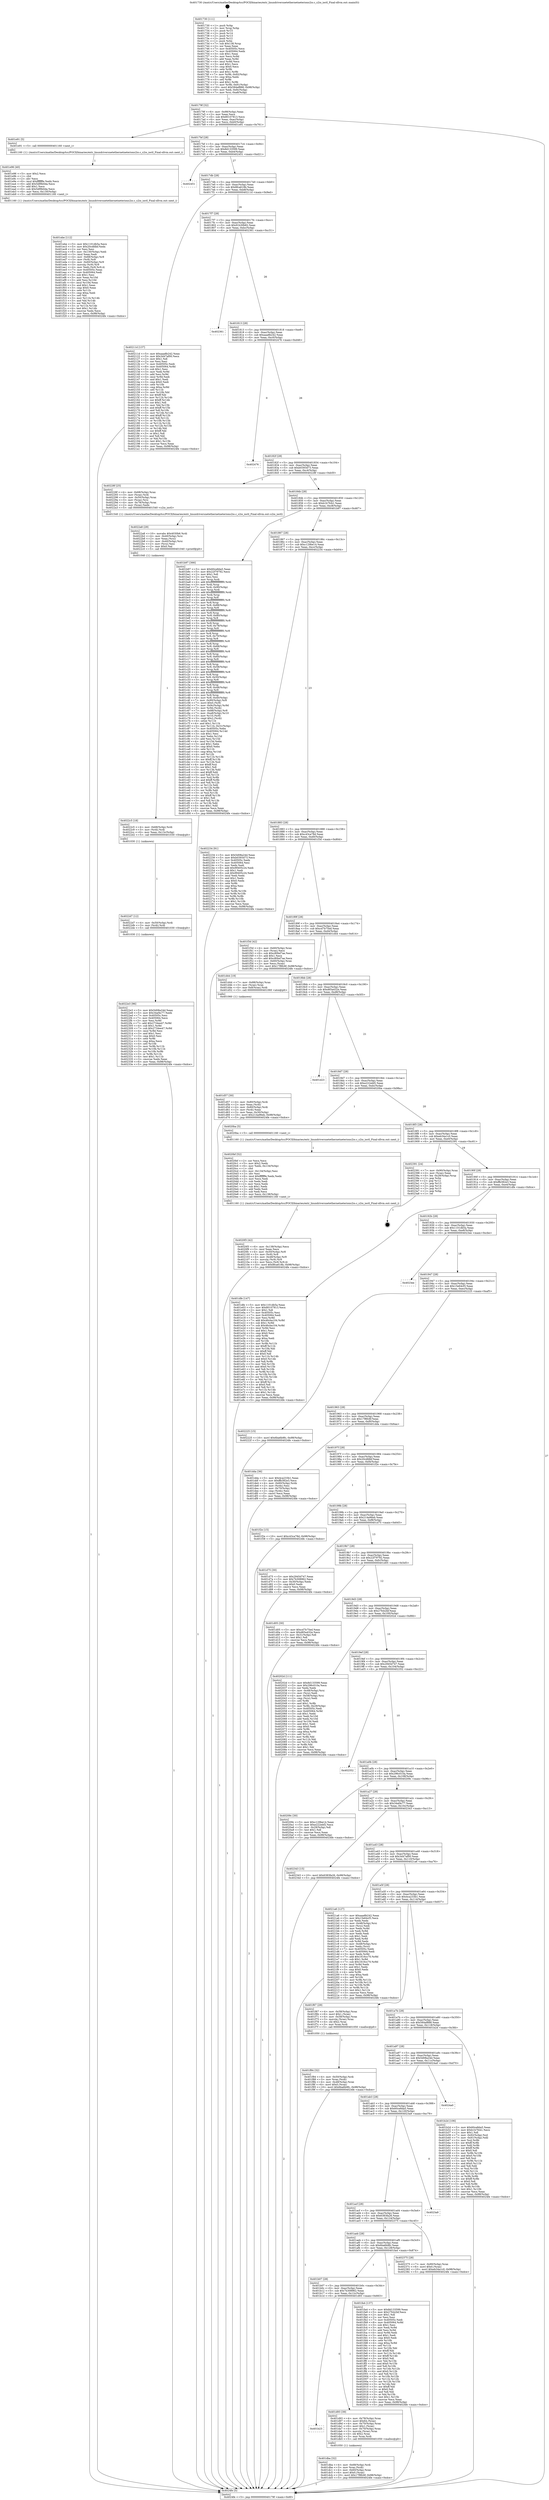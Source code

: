 digraph "0x401730" {
  label = "0x401730 (/mnt/c/Users/mathe/Desktop/tcc/POCII/binaries/extr_linuxdriversnetethernetneterions2io.c_s2io_ioctl_Final-ollvm.out::main(0))"
  labelloc = "t"
  node[shape=record]

  Entry [label="",width=0.3,height=0.3,shape=circle,fillcolor=black,style=filled]
  "0x40179f" [label="{
     0x40179f [32]\l
     | [instrs]\l
     &nbsp;&nbsp;0x40179f \<+6\>: mov -0x98(%rbp),%eax\l
     &nbsp;&nbsp;0x4017a5 \<+2\>: mov %eax,%ecx\l
     &nbsp;&nbsp;0x4017a7 \<+6\>: sub $0x80107813,%ecx\l
     &nbsp;&nbsp;0x4017ad \<+6\>: mov %eax,-0xac(%rbp)\l
     &nbsp;&nbsp;0x4017b3 \<+6\>: mov %ecx,-0xb0(%rbp)\l
     &nbsp;&nbsp;0x4017b9 \<+6\>: je 0000000000401e91 \<main+0x761\>\l
  }"]
  "0x401e91" [label="{
     0x401e91 [5]\l
     | [instrs]\l
     &nbsp;&nbsp;0x401e91 \<+5\>: call 0000000000401160 \<next_i\>\l
     | [calls]\l
     &nbsp;&nbsp;0x401160 \{1\} (/mnt/c/Users/mathe/Desktop/tcc/POCII/binaries/extr_linuxdriversnetethernetneterions2io.c_s2io_ioctl_Final-ollvm.out::next_i)\l
  }"]
  "0x4017bf" [label="{
     0x4017bf [28]\l
     | [instrs]\l
     &nbsp;&nbsp;0x4017bf \<+5\>: jmp 00000000004017c4 \<main+0x94\>\l
     &nbsp;&nbsp;0x4017c4 \<+6\>: mov -0xac(%rbp),%eax\l
     &nbsp;&nbsp;0x4017ca \<+5\>: sub $0x8d133599,%eax\l
     &nbsp;&nbsp;0x4017cf \<+6\>: mov %eax,-0xb4(%rbp)\l
     &nbsp;&nbsp;0x4017d5 \<+6\>: je 0000000000402451 \<main+0xd21\>\l
  }"]
  Exit [label="",width=0.3,height=0.3,shape=circle,fillcolor=black,style=filled,peripheries=2]
  "0x402451" [label="{
     0x402451\l
  }", style=dashed]
  "0x4017db" [label="{
     0x4017db [28]\l
     | [instrs]\l
     &nbsp;&nbsp;0x4017db \<+5\>: jmp 00000000004017e0 \<main+0xb0\>\l
     &nbsp;&nbsp;0x4017e0 \<+6\>: mov -0xac(%rbp),%eax\l
     &nbsp;&nbsp;0x4017e6 \<+5\>: sub $0x8fca618b,%eax\l
     &nbsp;&nbsp;0x4017eb \<+6\>: mov %eax,-0xb8(%rbp)\l
     &nbsp;&nbsp;0x4017f1 \<+6\>: je 000000000040211d \<main+0x9ed\>\l
  }"]
  "0x4022e3" [label="{
     0x4022e3 [96]\l
     | [instrs]\l
     &nbsp;&nbsp;0x4022e3 \<+5\>: mov $0x5d08a24d,%eax\l
     &nbsp;&nbsp;0x4022e8 \<+5\>: mov $0x34af4c77,%edx\l
     &nbsp;&nbsp;0x4022ed \<+7\>: mov 0x40505c,%esi\l
     &nbsp;&nbsp;0x4022f4 \<+7\>: mov 0x405064,%ecx\l
     &nbsp;&nbsp;0x4022fb \<+3\>: mov %esi,%r8d\l
     &nbsp;&nbsp;0x4022fe \<+7\>: add $0x2734ee47,%r8d\l
     &nbsp;&nbsp;0x402305 \<+4\>: sub $0x1,%r8d\l
     &nbsp;&nbsp;0x402309 \<+7\>: sub $0x2734ee47,%r8d\l
     &nbsp;&nbsp;0x402310 \<+4\>: imul %r8d,%esi\l
     &nbsp;&nbsp;0x402314 \<+3\>: and $0x1,%esi\l
     &nbsp;&nbsp;0x402317 \<+3\>: cmp $0x0,%esi\l
     &nbsp;&nbsp;0x40231a \<+4\>: sete %r9b\l
     &nbsp;&nbsp;0x40231e \<+3\>: cmp $0xa,%ecx\l
     &nbsp;&nbsp;0x402321 \<+4\>: setl %r10b\l
     &nbsp;&nbsp;0x402325 \<+3\>: mov %r9b,%r11b\l
     &nbsp;&nbsp;0x402328 \<+3\>: and %r10b,%r11b\l
     &nbsp;&nbsp;0x40232b \<+3\>: xor %r10b,%r9b\l
     &nbsp;&nbsp;0x40232e \<+3\>: or %r9b,%r11b\l
     &nbsp;&nbsp;0x402331 \<+4\>: test $0x1,%r11b\l
     &nbsp;&nbsp;0x402335 \<+3\>: cmovne %edx,%eax\l
     &nbsp;&nbsp;0x402338 \<+6\>: mov %eax,-0x98(%rbp)\l
     &nbsp;&nbsp;0x40233e \<+5\>: jmp 00000000004024fe \<main+0xdce\>\l
  }"]
  "0x40211d" [label="{
     0x40211d [137]\l
     | [instrs]\l
     &nbsp;&nbsp;0x40211d \<+5\>: mov $0xaaa8b242,%eax\l
     &nbsp;&nbsp;0x402122 \<+5\>: mov $0x3d47af00,%ecx\l
     &nbsp;&nbsp;0x402127 \<+2\>: mov $0x1,%dl\l
     &nbsp;&nbsp;0x402129 \<+2\>: xor %esi,%esi\l
     &nbsp;&nbsp;0x40212b \<+7\>: mov 0x40505c,%edi\l
     &nbsp;&nbsp;0x402132 \<+8\>: mov 0x405064,%r8d\l
     &nbsp;&nbsp;0x40213a \<+3\>: sub $0x1,%esi\l
     &nbsp;&nbsp;0x40213d \<+3\>: mov %edi,%r9d\l
     &nbsp;&nbsp;0x402140 \<+3\>: add %esi,%r9d\l
     &nbsp;&nbsp;0x402143 \<+4\>: imul %r9d,%edi\l
     &nbsp;&nbsp;0x402147 \<+3\>: and $0x1,%edi\l
     &nbsp;&nbsp;0x40214a \<+3\>: cmp $0x0,%edi\l
     &nbsp;&nbsp;0x40214d \<+4\>: sete %r10b\l
     &nbsp;&nbsp;0x402151 \<+4\>: cmp $0xa,%r8d\l
     &nbsp;&nbsp;0x402155 \<+4\>: setl %r11b\l
     &nbsp;&nbsp;0x402159 \<+3\>: mov %r10b,%bl\l
     &nbsp;&nbsp;0x40215c \<+3\>: xor $0xff,%bl\l
     &nbsp;&nbsp;0x40215f \<+3\>: mov %r11b,%r14b\l
     &nbsp;&nbsp;0x402162 \<+4\>: xor $0xff,%r14b\l
     &nbsp;&nbsp;0x402166 \<+3\>: xor $0x1,%dl\l
     &nbsp;&nbsp;0x402169 \<+3\>: mov %bl,%r15b\l
     &nbsp;&nbsp;0x40216c \<+4\>: and $0xff,%r15b\l
     &nbsp;&nbsp;0x402170 \<+3\>: and %dl,%r10b\l
     &nbsp;&nbsp;0x402173 \<+3\>: mov %r14b,%r12b\l
     &nbsp;&nbsp;0x402176 \<+4\>: and $0xff,%r12b\l
     &nbsp;&nbsp;0x40217a \<+3\>: and %dl,%r11b\l
     &nbsp;&nbsp;0x40217d \<+3\>: or %r10b,%r15b\l
     &nbsp;&nbsp;0x402180 \<+3\>: or %r11b,%r12b\l
     &nbsp;&nbsp;0x402183 \<+3\>: xor %r12b,%r15b\l
     &nbsp;&nbsp;0x402186 \<+3\>: or %r14b,%bl\l
     &nbsp;&nbsp;0x402189 \<+3\>: xor $0xff,%bl\l
     &nbsp;&nbsp;0x40218c \<+3\>: or $0x1,%dl\l
     &nbsp;&nbsp;0x40218f \<+2\>: and %dl,%bl\l
     &nbsp;&nbsp;0x402191 \<+3\>: or %bl,%r15b\l
     &nbsp;&nbsp;0x402194 \<+4\>: test $0x1,%r15b\l
     &nbsp;&nbsp;0x402198 \<+3\>: cmovne %ecx,%eax\l
     &nbsp;&nbsp;0x40219b \<+6\>: mov %eax,-0x98(%rbp)\l
     &nbsp;&nbsp;0x4021a1 \<+5\>: jmp 00000000004024fe \<main+0xdce\>\l
  }"]
  "0x4017f7" [label="{
     0x4017f7 [28]\l
     | [instrs]\l
     &nbsp;&nbsp;0x4017f7 \<+5\>: jmp 00000000004017fc \<main+0xcc\>\l
     &nbsp;&nbsp;0x4017fc \<+6\>: mov -0xac(%rbp),%eax\l
     &nbsp;&nbsp;0x401802 \<+5\>: sub $0x91b30b82,%eax\l
     &nbsp;&nbsp;0x401807 \<+6\>: mov %eax,-0xbc(%rbp)\l
     &nbsp;&nbsp;0x40180d \<+6\>: je 0000000000402361 \<main+0xc31\>\l
  }"]
  "0x4022d7" [label="{
     0x4022d7 [12]\l
     | [instrs]\l
     &nbsp;&nbsp;0x4022d7 \<+4\>: mov -0x50(%rbp),%rdi\l
     &nbsp;&nbsp;0x4022db \<+3\>: mov (%rdi),%rdi\l
     &nbsp;&nbsp;0x4022de \<+5\>: call 0000000000401030 \<free@plt\>\l
     | [calls]\l
     &nbsp;&nbsp;0x401030 \{1\} (unknown)\l
  }"]
  "0x402361" [label="{
     0x402361\l
  }", style=dashed]
  "0x401813" [label="{
     0x401813 [28]\l
     | [instrs]\l
     &nbsp;&nbsp;0x401813 \<+5\>: jmp 0000000000401818 \<main+0xe8\>\l
     &nbsp;&nbsp;0x401818 \<+6\>: mov -0xac(%rbp),%eax\l
     &nbsp;&nbsp;0x40181e \<+5\>: sub $0xaaa8b242,%eax\l
     &nbsp;&nbsp;0x401823 \<+6\>: mov %eax,-0xc0(%rbp)\l
     &nbsp;&nbsp;0x401829 \<+6\>: je 0000000000402476 \<main+0xd46\>\l
  }"]
  "0x4022c5" [label="{
     0x4022c5 [18]\l
     | [instrs]\l
     &nbsp;&nbsp;0x4022c5 \<+4\>: mov -0x68(%rbp),%rdi\l
     &nbsp;&nbsp;0x4022c9 \<+3\>: mov (%rdi),%rdi\l
     &nbsp;&nbsp;0x4022cc \<+6\>: mov %eax,-0x13c(%rbp)\l
     &nbsp;&nbsp;0x4022d2 \<+5\>: call 0000000000401030 \<free@plt\>\l
     | [calls]\l
     &nbsp;&nbsp;0x401030 \{1\} (unknown)\l
  }"]
  "0x402476" [label="{
     0x402476\l
  }", style=dashed]
  "0x40182f" [label="{
     0x40182f [28]\l
     | [instrs]\l
     &nbsp;&nbsp;0x40182f \<+5\>: jmp 0000000000401834 \<main+0x104\>\l
     &nbsp;&nbsp;0x401834 \<+6\>: mov -0xac(%rbp),%eax\l
     &nbsp;&nbsp;0x40183a \<+5\>: sub $0xb0393d73,%eax\l
     &nbsp;&nbsp;0x40183f \<+6\>: mov %eax,-0xc4(%rbp)\l
     &nbsp;&nbsp;0x401845 \<+6\>: je 000000000040228f \<main+0xb5f\>\l
  }"]
  "0x4022a8" [label="{
     0x4022a8 [29]\l
     | [instrs]\l
     &nbsp;&nbsp;0x4022a8 \<+10\>: movabs $0x4030b6,%rdi\l
     &nbsp;&nbsp;0x4022b2 \<+4\>: mov -0x40(%rbp),%rsi\l
     &nbsp;&nbsp;0x4022b6 \<+2\>: mov %eax,(%rsi)\l
     &nbsp;&nbsp;0x4022b8 \<+4\>: mov -0x40(%rbp),%rsi\l
     &nbsp;&nbsp;0x4022bc \<+2\>: mov (%rsi),%esi\l
     &nbsp;&nbsp;0x4022be \<+2\>: mov $0x0,%al\l
     &nbsp;&nbsp;0x4022c0 \<+5\>: call 0000000000401040 \<printf@plt\>\l
     | [calls]\l
     &nbsp;&nbsp;0x401040 \{1\} (unknown)\l
  }"]
  "0x40228f" [label="{
     0x40228f [25]\l
     | [instrs]\l
     &nbsp;&nbsp;0x40228f \<+4\>: mov -0x68(%rbp),%rax\l
     &nbsp;&nbsp;0x402293 \<+3\>: mov (%rax),%rdi\l
     &nbsp;&nbsp;0x402296 \<+4\>: mov -0x50(%rbp),%rax\l
     &nbsp;&nbsp;0x40229a \<+3\>: mov (%rax),%rsi\l
     &nbsp;&nbsp;0x40229d \<+4\>: mov -0x78(%rbp),%rax\l
     &nbsp;&nbsp;0x4022a1 \<+2\>: mov (%rax),%edx\l
     &nbsp;&nbsp;0x4022a3 \<+5\>: call 0000000000401540 \<s2io_ioctl\>\l
     | [calls]\l
     &nbsp;&nbsp;0x401540 \{1\} (/mnt/c/Users/mathe/Desktop/tcc/POCII/binaries/extr_linuxdriversnetethernetneterions2io.c_s2io_ioctl_Final-ollvm.out::s2io_ioctl)\l
  }"]
  "0x40184b" [label="{
     0x40184b [28]\l
     | [instrs]\l
     &nbsp;&nbsp;0x40184b \<+5\>: jmp 0000000000401850 \<main+0x120\>\l
     &nbsp;&nbsp;0x401850 \<+6\>: mov -0xac(%rbp),%eax\l
     &nbsp;&nbsp;0x401856 \<+5\>: sub $0xb1b7fcb1,%eax\l
     &nbsp;&nbsp;0x40185b \<+6\>: mov %eax,-0xc8(%rbp)\l
     &nbsp;&nbsp;0x401861 \<+6\>: je 0000000000401b97 \<main+0x467\>\l
  }"]
  "0x4020f3" [label="{
     0x4020f3 [42]\l
     | [instrs]\l
     &nbsp;&nbsp;0x4020f3 \<+6\>: mov -0x138(%rbp),%ecx\l
     &nbsp;&nbsp;0x4020f9 \<+3\>: imul %eax,%ecx\l
     &nbsp;&nbsp;0x4020fc \<+4\>: mov -0x50(%rbp),%r8\l
     &nbsp;&nbsp;0x402100 \<+3\>: mov (%r8),%r8\l
     &nbsp;&nbsp;0x402103 \<+4\>: mov -0x48(%rbp),%r9\l
     &nbsp;&nbsp;0x402107 \<+3\>: movslq (%r9),%r9\l
     &nbsp;&nbsp;0x40210a \<+4\>: mov %ecx,(%r8,%r9,4)\l
     &nbsp;&nbsp;0x40210e \<+10\>: movl $0x8fca618b,-0x98(%rbp)\l
     &nbsp;&nbsp;0x402118 \<+5\>: jmp 00000000004024fe \<main+0xdce\>\l
  }"]
  "0x401b97" [label="{
     0x401b97 [366]\l
     | [instrs]\l
     &nbsp;&nbsp;0x401b97 \<+5\>: mov $0x60ce8da5,%eax\l
     &nbsp;&nbsp;0x401b9c \<+5\>: mov $0x22f79792,%ecx\l
     &nbsp;&nbsp;0x401ba1 \<+2\>: mov $0x1,%dl\l
     &nbsp;&nbsp;0x401ba3 \<+2\>: xor %esi,%esi\l
     &nbsp;&nbsp;0x401ba5 \<+3\>: mov %rsp,%rdi\l
     &nbsp;&nbsp;0x401ba8 \<+4\>: add $0xfffffffffffffff0,%rdi\l
     &nbsp;&nbsp;0x401bac \<+3\>: mov %rdi,%rsp\l
     &nbsp;&nbsp;0x401baf \<+7\>: mov %rdi,-0x90(%rbp)\l
     &nbsp;&nbsp;0x401bb6 \<+3\>: mov %rsp,%rdi\l
     &nbsp;&nbsp;0x401bb9 \<+4\>: add $0xfffffffffffffff0,%rdi\l
     &nbsp;&nbsp;0x401bbd \<+3\>: mov %rdi,%rsp\l
     &nbsp;&nbsp;0x401bc0 \<+3\>: mov %rsp,%r8\l
     &nbsp;&nbsp;0x401bc3 \<+4\>: add $0xfffffffffffffff0,%r8\l
     &nbsp;&nbsp;0x401bc7 \<+3\>: mov %r8,%rsp\l
     &nbsp;&nbsp;0x401bca \<+7\>: mov %r8,-0x88(%rbp)\l
     &nbsp;&nbsp;0x401bd1 \<+3\>: mov %rsp,%r8\l
     &nbsp;&nbsp;0x401bd4 \<+4\>: add $0xfffffffffffffff0,%r8\l
     &nbsp;&nbsp;0x401bd8 \<+3\>: mov %r8,%rsp\l
     &nbsp;&nbsp;0x401bdb \<+4\>: mov %r8,-0x80(%rbp)\l
     &nbsp;&nbsp;0x401bdf \<+3\>: mov %rsp,%r8\l
     &nbsp;&nbsp;0x401be2 \<+4\>: add $0xfffffffffffffff0,%r8\l
     &nbsp;&nbsp;0x401be6 \<+3\>: mov %r8,%rsp\l
     &nbsp;&nbsp;0x401be9 \<+4\>: mov %r8,-0x78(%rbp)\l
     &nbsp;&nbsp;0x401bed \<+3\>: mov %rsp,%r8\l
     &nbsp;&nbsp;0x401bf0 \<+4\>: add $0xfffffffffffffff0,%r8\l
     &nbsp;&nbsp;0x401bf4 \<+3\>: mov %r8,%rsp\l
     &nbsp;&nbsp;0x401bf7 \<+4\>: mov %r8,-0x70(%rbp)\l
     &nbsp;&nbsp;0x401bfb \<+3\>: mov %rsp,%r8\l
     &nbsp;&nbsp;0x401bfe \<+4\>: add $0xfffffffffffffff0,%r8\l
     &nbsp;&nbsp;0x401c02 \<+3\>: mov %r8,%rsp\l
     &nbsp;&nbsp;0x401c05 \<+4\>: mov %r8,-0x68(%rbp)\l
     &nbsp;&nbsp;0x401c09 \<+3\>: mov %rsp,%r8\l
     &nbsp;&nbsp;0x401c0c \<+4\>: add $0xfffffffffffffff0,%r8\l
     &nbsp;&nbsp;0x401c10 \<+3\>: mov %r8,%rsp\l
     &nbsp;&nbsp;0x401c13 \<+4\>: mov %r8,-0x60(%rbp)\l
     &nbsp;&nbsp;0x401c17 \<+3\>: mov %rsp,%r8\l
     &nbsp;&nbsp;0x401c1a \<+4\>: add $0xfffffffffffffff0,%r8\l
     &nbsp;&nbsp;0x401c1e \<+3\>: mov %r8,%rsp\l
     &nbsp;&nbsp;0x401c21 \<+4\>: mov %r8,-0x58(%rbp)\l
     &nbsp;&nbsp;0x401c25 \<+3\>: mov %rsp,%r8\l
     &nbsp;&nbsp;0x401c28 \<+4\>: add $0xfffffffffffffff0,%r8\l
     &nbsp;&nbsp;0x401c2c \<+3\>: mov %r8,%rsp\l
     &nbsp;&nbsp;0x401c2f \<+4\>: mov %r8,-0x50(%rbp)\l
     &nbsp;&nbsp;0x401c33 \<+3\>: mov %rsp,%r8\l
     &nbsp;&nbsp;0x401c36 \<+4\>: add $0xfffffffffffffff0,%r8\l
     &nbsp;&nbsp;0x401c3a \<+3\>: mov %r8,%rsp\l
     &nbsp;&nbsp;0x401c3d \<+4\>: mov %r8,-0x48(%rbp)\l
     &nbsp;&nbsp;0x401c41 \<+3\>: mov %rsp,%r8\l
     &nbsp;&nbsp;0x401c44 \<+4\>: add $0xfffffffffffffff0,%r8\l
     &nbsp;&nbsp;0x401c48 \<+3\>: mov %r8,%rsp\l
     &nbsp;&nbsp;0x401c4b \<+4\>: mov %r8,-0x40(%rbp)\l
     &nbsp;&nbsp;0x401c4f \<+7\>: mov -0x90(%rbp),%r8\l
     &nbsp;&nbsp;0x401c56 \<+7\>: movl $0x0,(%r8)\l
     &nbsp;&nbsp;0x401c5d \<+7\>: mov -0x9c(%rbp),%r9d\l
     &nbsp;&nbsp;0x401c64 \<+3\>: mov %r9d,(%rdi)\l
     &nbsp;&nbsp;0x401c67 \<+7\>: mov -0x88(%rbp),%r8\l
     &nbsp;&nbsp;0x401c6e \<+7\>: mov -0xa8(%rbp),%r10\l
     &nbsp;&nbsp;0x401c75 \<+3\>: mov %r10,(%r8)\l
     &nbsp;&nbsp;0x401c78 \<+3\>: cmpl $0x2,(%rdi)\l
     &nbsp;&nbsp;0x401c7b \<+4\>: setne %r11b\l
     &nbsp;&nbsp;0x401c7f \<+4\>: and $0x1,%r11b\l
     &nbsp;&nbsp;0x401c83 \<+4\>: mov %r11b,-0x31(%rbp)\l
     &nbsp;&nbsp;0x401c87 \<+7\>: mov 0x40505c,%ebx\l
     &nbsp;&nbsp;0x401c8e \<+8\>: mov 0x405064,%r14d\l
     &nbsp;&nbsp;0x401c96 \<+3\>: sub $0x1,%esi\l
     &nbsp;&nbsp;0x401c99 \<+3\>: mov %ebx,%r15d\l
     &nbsp;&nbsp;0x401c9c \<+3\>: add %esi,%r15d\l
     &nbsp;&nbsp;0x401c9f \<+4\>: imul %r15d,%ebx\l
     &nbsp;&nbsp;0x401ca3 \<+3\>: and $0x1,%ebx\l
     &nbsp;&nbsp;0x401ca6 \<+3\>: cmp $0x0,%ebx\l
     &nbsp;&nbsp;0x401ca9 \<+4\>: sete %r11b\l
     &nbsp;&nbsp;0x401cad \<+4\>: cmp $0xa,%r14d\l
     &nbsp;&nbsp;0x401cb1 \<+4\>: setl %r12b\l
     &nbsp;&nbsp;0x401cb5 \<+3\>: mov %r11b,%r13b\l
     &nbsp;&nbsp;0x401cb8 \<+4\>: xor $0xff,%r13b\l
     &nbsp;&nbsp;0x401cbc \<+3\>: mov %r12b,%sil\l
     &nbsp;&nbsp;0x401cbf \<+4\>: xor $0xff,%sil\l
     &nbsp;&nbsp;0x401cc3 \<+3\>: xor $0x1,%dl\l
     &nbsp;&nbsp;0x401cc6 \<+3\>: mov %r13b,%dil\l
     &nbsp;&nbsp;0x401cc9 \<+4\>: and $0xff,%dil\l
     &nbsp;&nbsp;0x401ccd \<+3\>: and %dl,%r11b\l
     &nbsp;&nbsp;0x401cd0 \<+3\>: mov %sil,%r8b\l
     &nbsp;&nbsp;0x401cd3 \<+4\>: and $0xff,%r8b\l
     &nbsp;&nbsp;0x401cd7 \<+3\>: and %dl,%r12b\l
     &nbsp;&nbsp;0x401cda \<+3\>: or %r11b,%dil\l
     &nbsp;&nbsp;0x401cdd \<+3\>: or %r12b,%r8b\l
     &nbsp;&nbsp;0x401ce0 \<+3\>: xor %r8b,%dil\l
     &nbsp;&nbsp;0x401ce3 \<+3\>: or %sil,%r13b\l
     &nbsp;&nbsp;0x401ce6 \<+4\>: xor $0xff,%r13b\l
     &nbsp;&nbsp;0x401cea \<+3\>: or $0x1,%dl\l
     &nbsp;&nbsp;0x401ced \<+3\>: and %dl,%r13b\l
     &nbsp;&nbsp;0x401cf0 \<+3\>: or %r13b,%dil\l
     &nbsp;&nbsp;0x401cf3 \<+4\>: test $0x1,%dil\l
     &nbsp;&nbsp;0x401cf7 \<+3\>: cmovne %ecx,%eax\l
     &nbsp;&nbsp;0x401cfa \<+6\>: mov %eax,-0x98(%rbp)\l
     &nbsp;&nbsp;0x401d00 \<+5\>: jmp 00000000004024fe \<main+0xdce\>\l
  }"]
  "0x401867" [label="{
     0x401867 [28]\l
     | [instrs]\l
     &nbsp;&nbsp;0x401867 \<+5\>: jmp 000000000040186c \<main+0x13c\>\l
     &nbsp;&nbsp;0x40186c \<+6\>: mov -0xac(%rbp),%eax\l
     &nbsp;&nbsp;0x401872 \<+5\>: sub $0xc129be14,%eax\l
     &nbsp;&nbsp;0x401877 \<+6\>: mov %eax,-0xcc(%rbp)\l
     &nbsp;&nbsp;0x40187d \<+6\>: je 0000000000402234 \<main+0xb04\>\l
  }"]
  "0x4020bf" [label="{
     0x4020bf [52]\l
     | [instrs]\l
     &nbsp;&nbsp;0x4020bf \<+2\>: xor %ecx,%ecx\l
     &nbsp;&nbsp;0x4020c1 \<+5\>: mov $0x2,%edx\l
     &nbsp;&nbsp;0x4020c6 \<+6\>: mov %edx,-0x134(%rbp)\l
     &nbsp;&nbsp;0x4020cc \<+1\>: cltd\l
     &nbsp;&nbsp;0x4020cd \<+6\>: mov -0x134(%rbp),%esi\l
     &nbsp;&nbsp;0x4020d3 \<+2\>: idiv %esi\l
     &nbsp;&nbsp;0x4020d5 \<+6\>: imul $0xfffffffe,%edx,%edx\l
     &nbsp;&nbsp;0x4020db \<+2\>: mov %ecx,%edi\l
     &nbsp;&nbsp;0x4020dd \<+2\>: sub %edx,%edi\l
     &nbsp;&nbsp;0x4020df \<+2\>: mov %ecx,%edx\l
     &nbsp;&nbsp;0x4020e1 \<+3\>: sub $0x1,%edx\l
     &nbsp;&nbsp;0x4020e4 \<+2\>: add %edx,%edi\l
     &nbsp;&nbsp;0x4020e6 \<+2\>: sub %edi,%ecx\l
     &nbsp;&nbsp;0x4020e8 \<+6\>: mov %ecx,-0x138(%rbp)\l
     &nbsp;&nbsp;0x4020ee \<+5\>: call 0000000000401160 \<next_i\>\l
     | [calls]\l
     &nbsp;&nbsp;0x401160 \{1\} (/mnt/c/Users/mathe/Desktop/tcc/POCII/binaries/extr_linuxdriversnetethernetneterions2io.c_s2io_ioctl_Final-ollvm.out::next_i)\l
  }"]
  "0x402234" [label="{
     0x402234 [91]\l
     | [instrs]\l
     &nbsp;&nbsp;0x402234 \<+5\>: mov $0x5d08a24d,%eax\l
     &nbsp;&nbsp;0x402239 \<+5\>: mov $0xb0393d73,%ecx\l
     &nbsp;&nbsp;0x40223e \<+7\>: mov 0x40505c,%edx\l
     &nbsp;&nbsp;0x402245 \<+7\>: mov 0x405064,%esi\l
     &nbsp;&nbsp;0x40224c \<+2\>: mov %edx,%edi\l
     &nbsp;&nbsp;0x40224e \<+6\>: add $0x99405c24,%edi\l
     &nbsp;&nbsp;0x402254 \<+3\>: sub $0x1,%edi\l
     &nbsp;&nbsp;0x402257 \<+6\>: sub $0x99405c24,%edi\l
     &nbsp;&nbsp;0x40225d \<+3\>: imul %edi,%edx\l
     &nbsp;&nbsp;0x402260 \<+3\>: and $0x1,%edx\l
     &nbsp;&nbsp;0x402263 \<+3\>: cmp $0x0,%edx\l
     &nbsp;&nbsp;0x402266 \<+4\>: sete %r8b\l
     &nbsp;&nbsp;0x40226a \<+3\>: cmp $0xa,%esi\l
     &nbsp;&nbsp;0x40226d \<+4\>: setl %r9b\l
     &nbsp;&nbsp;0x402271 \<+3\>: mov %r8b,%r10b\l
     &nbsp;&nbsp;0x402274 \<+3\>: and %r9b,%r10b\l
     &nbsp;&nbsp;0x402277 \<+3\>: xor %r9b,%r8b\l
     &nbsp;&nbsp;0x40227a \<+3\>: or %r8b,%r10b\l
     &nbsp;&nbsp;0x40227d \<+4\>: test $0x1,%r10b\l
     &nbsp;&nbsp;0x402281 \<+3\>: cmovne %ecx,%eax\l
     &nbsp;&nbsp;0x402284 \<+6\>: mov %eax,-0x98(%rbp)\l
     &nbsp;&nbsp;0x40228a \<+5\>: jmp 00000000004024fe \<main+0xdce\>\l
  }"]
  "0x401883" [label="{
     0x401883 [28]\l
     | [instrs]\l
     &nbsp;&nbsp;0x401883 \<+5\>: jmp 0000000000401888 \<main+0x158\>\l
     &nbsp;&nbsp;0x401888 \<+6\>: mov -0xac(%rbp),%eax\l
     &nbsp;&nbsp;0x40188e \<+5\>: sub $0xc43ca78d,%eax\l
     &nbsp;&nbsp;0x401893 \<+6\>: mov %eax,-0xd0(%rbp)\l
     &nbsp;&nbsp;0x401899 \<+6\>: je 0000000000401f3d \<main+0x80d\>\l
  }"]
  "0x401f84" [label="{
     0x401f84 [32]\l
     | [instrs]\l
     &nbsp;&nbsp;0x401f84 \<+4\>: mov -0x50(%rbp),%rdi\l
     &nbsp;&nbsp;0x401f88 \<+3\>: mov %rax,(%rdi)\l
     &nbsp;&nbsp;0x401f8b \<+4\>: mov -0x48(%rbp),%rax\l
     &nbsp;&nbsp;0x401f8f \<+6\>: movl $0x0,(%rax)\l
     &nbsp;&nbsp;0x401f95 \<+10\>: movl $0x6ba6b9fc,-0x98(%rbp)\l
     &nbsp;&nbsp;0x401f9f \<+5\>: jmp 00000000004024fe \<main+0xdce\>\l
  }"]
  "0x401f3d" [label="{
     0x401f3d [42]\l
     | [instrs]\l
     &nbsp;&nbsp;0x401f3d \<+4\>: mov -0x60(%rbp),%rax\l
     &nbsp;&nbsp;0x401f41 \<+2\>: mov (%rax),%ecx\l
     &nbsp;&nbsp;0x401f43 \<+6\>: sub $0xc80bd7ae,%ecx\l
     &nbsp;&nbsp;0x401f49 \<+3\>: add $0x1,%ecx\l
     &nbsp;&nbsp;0x401f4c \<+6\>: add $0xc80bd7ae,%ecx\l
     &nbsp;&nbsp;0x401f52 \<+4\>: mov -0x60(%rbp),%rax\l
     &nbsp;&nbsp;0x401f56 \<+2\>: mov %ecx,(%rax)\l
     &nbsp;&nbsp;0x401f58 \<+10\>: movl $0x17f8fc6f,-0x98(%rbp)\l
     &nbsp;&nbsp;0x401f62 \<+5\>: jmp 00000000004024fe \<main+0xdce\>\l
  }"]
  "0x40189f" [label="{
     0x40189f [28]\l
     | [instrs]\l
     &nbsp;&nbsp;0x40189f \<+5\>: jmp 00000000004018a4 \<main+0x174\>\l
     &nbsp;&nbsp;0x4018a4 \<+6\>: mov -0xac(%rbp),%eax\l
     &nbsp;&nbsp;0x4018aa \<+5\>: sub $0xcd7b75ed,%eax\l
     &nbsp;&nbsp;0x4018af \<+6\>: mov %eax,-0xd4(%rbp)\l
     &nbsp;&nbsp;0x4018b5 \<+6\>: je 0000000000401d44 \<main+0x614\>\l
  }"]
  "0x401ebe" [label="{
     0x401ebe [112]\l
     | [instrs]\l
     &nbsp;&nbsp;0x401ebe \<+5\>: mov $0x1101db5a,%ecx\l
     &nbsp;&nbsp;0x401ec3 \<+5\>: mov $0x20cdfdbf,%edx\l
     &nbsp;&nbsp;0x401ec8 \<+2\>: xor %esi,%esi\l
     &nbsp;&nbsp;0x401eca \<+6\>: mov -0x130(%rbp),%edi\l
     &nbsp;&nbsp;0x401ed0 \<+3\>: imul %eax,%edi\l
     &nbsp;&nbsp;0x401ed3 \<+4\>: mov -0x68(%rbp),%r8\l
     &nbsp;&nbsp;0x401ed7 \<+3\>: mov (%r8),%r8\l
     &nbsp;&nbsp;0x401eda \<+4\>: mov -0x60(%rbp),%r9\l
     &nbsp;&nbsp;0x401ede \<+3\>: movslq (%r9),%r9\l
     &nbsp;&nbsp;0x401ee1 \<+4\>: mov %edi,(%r8,%r9,4)\l
     &nbsp;&nbsp;0x401ee5 \<+7\>: mov 0x40505c,%eax\l
     &nbsp;&nbsp;0x401eec \<+7\>: mov 0x405064,%edi\l
     &nbsp;&nbsp;0x401ef3 \<+3\>: sub $0x1,%esi\l
     &nbsp;&nbsp;0x401ef6 \<+3\>: mov %eax,%r10d\l
     &nbsp;&nbsp;0x401ef9 \<+3\>: add %esi,%r10d\l
     &nbsp;&nbsp;0x401efc \<+4\>: imul %r10d,%eax\l
     &nbsp;&nbsp;0x401f00 \<+3\>: and $0x1,%eax\l
     &nbsp;&nbsp;0x401f03 \<+3\>: cmp $0x0,%eax\l
     &nbsp;&nbsp;0x401f06 \<+4\>: sete %r11b\l
     &nbsp;&nbsp;0x401f0a \<+3\>: cmp $0xa,%edi\l
     &nbsp;&nbsp;0x401f0d \<+3\>: setl %bl\l
     &nbsp;&nbsp;0x401f10 \<+3\>: mov %r11b,%r14b\l
     &nbsp;&nbsp;0x401f13 \<+3\>: and %bl,%r14b\l
     &nbsp;&nbsp;0x401f16 \<+3\>: xor %bl,%r11b\l
     &nbsp;&nbsp;0x401f19 \<+3\>: or %r11b,%r14b\l
     &nbsp;&nbsp;0x401f1c \<+4\>: test $0x1,%r14b\l
     &nbsp;&nbsp;0x401f20 \<+3\>: cmovne %edx,%ecx\l
     &nbsp;&nbsp;0x401f23 \<+6\>: mov %ecx,-0x98(%rbp)\l
     &nbsp;&nbsp;0x401f29 \<+5\>: jmp 00000000004024fe \<main+0xdce\>\l
  }"]
  "0x401d44" [label="{
     0x401d44 [19]\l
     | [instrs]\l
     &nbsp;&nbsp;0x401d44 \<+7\>: mov -0x88(%rbp),%rax\l
     &nbsp;&nbsp;0x401d4b \<+3\>: mov (%rax),%rax\l
     &nbsp;&nbsp;0x401d4e \<+4\>: mov 0x8(%rax),%rdi\l
     &nbsp;&nbsp;0x401d52 \<+5\>: call 0000000000401060 \<atoi@plt\>\l
     | [calls]\l
     &nbsp;&nbsp;0x401060 \{1\} (unknown)\l
  }"]
  "0x4018bb" [label="{
     0x4018bb [28]\l
     | [instrs]\l
     &nbsp;&nbsp;0x4018bb \<+5\>: jmp 00000000004018c0 \<main+0x190\>\l
     &nbsp;&nbsp;0x4018c0 \<+6\>: mov -0xac(%rbp),%eax\l
     &nbsp;&nbsp;0x4018c6 \<+5\>: sub $0xd65a432e,%eax\l
     &nbsp;&nbsp;0x4018cb \<+6\>: mov %eax,-0xd8(%rbp)\l
     &nbsp;&nbsp;0x4018d1 \<+6\>: je 0000000000401d23 \<main+0x5f3\>\l
  }"]
  "0x401e96" [label="{
     0x401e96 [40]\l
     | [instrs]\l
     &nbsp;&nbsp;0x401e96 \<+5\>: mov $0x2,%ecx\l
     &nbsp;&nbsp;0x401e9b \<+1\>: cltd\l
     &nbsp;&nbsp;0x401e9c \<+2\>: idiv %ecx\l
     &nbsp;&nbsp;0x401e9e \<+6\>: imul $0xfffffffe,%edx,%ecx\l
     &nbsp;&nbsp;0x401ea4 \<+6\>: add $0x5df9b0da,%ecx\l
     &nbsp;&nbsp;0x401eaa \<+3\>: add $0x1,%ecx\l
     &nbsp;&nbsp;0x401ead \<+6\>: sub $0x5df9b0da,%ecx\l
     &nbsp;&nbsp;0x401eb3 \<+6\>: mov %ecx,-0x130(%rbp)\l
     &nbsp;&nbsp;0x401eb9 \<+5\>: call 0000000000401160 \<next_i\>\l
     | [calls]\l
     &nbsp;&nbsp;0x401160 \{1\} (/mnt/c/Users/mathe/Desktop/tcc/POCII/binaries/extr_linuxdriversnetethernetneterions2io.c_s2io_ioctl_Final-ollvm.out::next_i)\l
  }"]
  "0x401d23" [label="{
     0x401d23\l
  }", style=dashed]
  "0x4018d7" [label="{
     0x4018d7 [28]\l
     | [instrs]\l
     &nbsp;&nbsp;0x4018d7 \<+5\>: jmp 00000000004018dc \<main+0x1ac\>\l
     &nbsp;&nbsp;0x4018dc \<+6\>: mov -0xac(%rbp),%eax\l
     &nbsp;&nbsp;0x4018e2 \<+5\>: sub $0xe222ebf2,%eax\l
     &nbsp;&nbsp;0x4018e7 \<+6\>: mov %eax,-0xdc(%rbp)\l
     &nbsp;&nbsp;0x4018ed \<+6\>: je 00000000004020ba \<main+0x98a\>\l
  }"]
  "0x401dba" [label="{
     0x401dba [32]\l
     | [instrs]\l
     &nbsp;&nbsp;0x401dba \<+4\>: mov -0x68(%rbp),%rdi\l
     &nbsp;&nbsp;0x401dbe \<+3\>: mov %rax,(%rdi)\l
     &nbsp;&nbsp;0x401dc1 \<+4\>: mov -0x60(%rbp),%rax\l
     &nbsp;&nbsp;0x401dc5 \<+6\>: movl $0x0,(%rax)\l
     &nbsp;&nbsp;0x401dcb \<+10\>: movl $0x17f8fc6f,-0x98(%rbp)\l
     &nbsp;&nbsp;0x401dd5 \<+5\>: jmp 00000000004024fe \<main+0xdce\>\l
  }"]
  "0x4020ba" [label="{
     0x4020ba [5]\l
     | [instrs]\l
     &nbsp;&nbsp;0x4020ba \<+5\>: call 0000000000401160 \<next_i\>\l
     | [calls]\l
     &nbsp;&nbsp;0x401160 \{1\} (/mnt/c/Users/mathe/Desktop/tcc/POCII/binaries/extr_linuxdriversnetethernetneterions2io.c_s2io_ioctl_Final-ollvm.out::next_i)\l
  }"]
  "0x4018f3" [label="{
     0x4018f3 [28]\l
     | [instrs]\l
     &nbsp;&nbsp;0x4018f3 \<+5\>: jmp 00000000004018f8 \<main+0x1c8\>\l
     &nbsp;&nbsp;0x4018f8 \<+6\>: mov -0xac(%rbp),%eax\l
     &nbsp;&nbsp;0x4018fe \<+5\>: sub $0xeb34a1c0,%eax\l
     &nbsp;&nbsp;0x401903 \<+6\>: mov %eax,-0xe0(%rbp)\l
     &nbsp;&nbsp;0x401909 \<+6\>: je 0000000000402391 \<main+0xc61\>\l
  }"]
  "0x401b23" [label="{
     0x401b23\l
  }", style=dashed]
  "0x402391" [label="{
     0x402391 [24]\l
     | [instrs]\l
     &nbsp;&nbsp;0x402391 \<+7\>: mov -0x90(%rbp),%rax\l
     &nbsp;&nbsp;0x402398 \<+2\>: mov (%rax),%eax\l
     &nbsp;&nbsp;0x40239a \<+4\>: lea -0x28(%rbp),%rsp\l
     &nbsp;&nbsp;0x40239e \<+1\>: pop %rbx\l
     &nbsp;&nbsp;0x40239f \<+2\>: pop %r12\l
     &nbsp;&nbsp;0x4023a1 \<+2\>: pop %r13\l
     &nbsp;&nbsp;0x4023a3 \<+2\>: pop %r14\l
     &nbsp;&nbsp;0x4023a5 \<+2\>: pop %r15\l
     &nbsp;&nbsp;0x4023a7 \<+1\>: pop %rbp\l
     &nbsp;&nbsp;0x4023a8 \<+1\>: ret\l
  }"]
  "0x40190f" [label="{
     0x40190f [28]\l
     | [instrs]\l
     &nbsp;&nbsp;0x40190f \<+5\>: jmp 0000000000401914 \<main+0x1e4\>\l
     &nbsp;&nbsp;0x401914 \<+6\>: mov -0xac(%rbp),%eax\l
     &nbsp;&nbsp;0x40191a \<+5\>: sub $0xffb382e3,%eax\l
     &nbsp;&nbsp;0x40191f \<+6\>: mov %eax,-0xe4(%rbp)\l
     &nbsp;&nbsp;0x401925 \<+6\>: je 0000000000401dfe \<main+0x6ce\>\l
  }"]
  "0x401d93" [label="{
     0x401d93 [39]\l
     | [instrs]\l
     &nbsp;&nbsp;0x401d93 \<+4\>: mov -0x78(%rbp),%rax\l
     &nbsp;&nbsp;0x401d97 \<+6\>: movl $0x64,(%rax)\l
     &nbsp;&nbsp;0x401d9d \<+4\>: mov -0x70(%rbp),%rax\l
     &nbsp;&nbsp;0x401da1 \<+6\>: movl $0x1,(%rax)\l
     &nbsp;&nbsp;0x401da7 \<+4\>: mov -0x70(%rbp),%rax\l
     &nbsp;&nbsp;0x401dab \<+3\>: movslq (%rax),%rax\l
     &nbsp;&nbsp;0x401dae \<+4\>: shl $0x2,%rax\l
     &nbsp;&nbsp;0x401db2 \<+3\>: mov %rax,%rdi\l
     &nbsp;&nbsp;0x401db5 \<+5\>: call 0000000000401050 \<malloc@plt\>\l
     | [calls]\l
     &nbsp;&nbsp;0x401050 \{1\} (unknown)\l
  }"]
  "0x401dfe" [label="{
     0x401dfe [147]\l
     | [instrs]\l
     &nbsp;&nbsp;0x401dfe \<+5\>: mov $0x1101db5a,%eax\l
     &nbsp;&nbsp;0x401e03 \<+5\>: mov $0x80107813,%ecx\l
     &nbsp;&nbsp;0x401e08 \<+2\>: mov $0x1,%dl\l
     &nbsp;&nbsp;0x401e0a \<+7\>: mov 0x40505c,%esi\l
     &nbsp;&nbsp;0x401e11 \<+7\>: mov 0x405064,%edi\l
     &nbsp;&nbsp;0x401e18 \<+3\>: mov %esi,%r8d\l
     &nbsp;&nbsp;0x401e1b \<+7\>: add $0x46cba104,%r8d\l
     &nbsp;&nbsp;0x401e22 \<+4\>: sub $0x1,%r8d\l
     &nbsp;&nbsp;0x401e26 \<+7\>: sub $0x46cba104,%r8d\l
     &nbsp;&nbsp;0x401e2d \<+4\>: imul %r8d,%esi\l
     &nbsp;&nbsp;0x401e31 \<+3\>: and $0x1,%esi\l
     &nbsp;&nbsp;0x401e34 \<+3\>: cmp $0x0,%esi\l
     &nbsp;&nbsp;0x401e37 \<+4\>: sete %r9b\l
     &nbsp;&nbsp;0x401e3b \<+3\>: cmp $0xa,%edi\l
     &nbsp;&nbsp;0x401e3e \<+4\>: setl %r10b\l
     &nbsp;&nbsp;0x401e42 \<+3\>: mov %r9b,%r11b\l
     &nbsp;&nbsp;0x401e45 \<+4\>: xor $0xff,%r11b\l
     &nbsp;&nbsp;0x401e49 \<+3\>: mov %r10b,%bl\l
     &nbsp;&nbsp;0x401e4c \<+3\>: xor $0xff,%bl\l
     &nbsp;&nbsp;0x401e4f \<+3\>: xor $0x0,%dl\l
     &nbsp;&nbsp;0x401e52 \<+3\>: mov %r11b,%r14b\l
     &nbsp;&nbsp;0x401e55 \<+4\>: and $0x0,%r14b\l
     &nbsp;&nbsp;0x401e59 \<+3\>: and %dl,%r9b\l
     &nbsp;&nbsp;0x401e5c \<+3\>: mov %bl,%r15b\l
     &nbsp;&nbsp;0x401e5f \<+4\>: and $0x0,%r15b\l
     &nbsp;&nbsp;0x401e63 \<+3\>: and %dl,%r10b\l
     &nbsp;&nbsp;0x401e66 \<+3\>: or %r9b,%r14b\l
     &nbsp;&nbsp;0x401e69 \<+3\>: or %r10b,%r15b\l
     &nbsp;&nbsp;0x401e6c \<+3\>: xor %r15b,%r14b\l
     &nbsp;&nbsp;0x401e6f \<+3\>: or %bl,%r11b\l
     &nbsp;&nbsp;0x401e72 \<+4\>: xor $0xff,%r11b\l
     &nbsp;&nbsp;0x401e76 \<+3\>: or $0x0,%dl\l
     &nbsp;&nbsp;0x401e79 \<+3\>: and %dl,%r11b\l
     &nbsp;&nbsp;0x401e7c \<+3\>: or %r11b,%r14b\l
     &nbsp;&nbsp;0x401e7f \<+4\>: test $0x1,%r14b\l
     &nbsp;&nbsp;0x401e83 \<+3\>: cmovne %ecx,%eax\l
     &nbsp;&nbsp;0x401e86 \<+6\>: mov %eax,-0x98(%rbp)\l
     &nbsp;&nbsp;0x401e8c \<+5\>: jmp 00000000004024fe \<main+0xdce\>\l
  }"]
  "0x40192b" [label="{
     0x40192b [28]\l
     | [instrs]\l
     &nbsp;&nbsp;0x40192b \<+5\>: jmp 0000000000401930 \<main+0x200\>\l
     &nbsp;&nbsp;0x401930 \<+6\>: mov -0xac(%rbp),%eax\l
     &nbsp;&nbsp;0x401936 \<+5\>: sub $0x1101db5a,%eax\l
     &nbsp;&nbsp;0x40193b \<+6\>: mov %eax,-0xe8(%rbp)\l
     &nbsp;&nbsp;0x401941 \<+6\>: je 00000000004023ee \<main+0xcbe\>\l
  }"]
  "0x401b07" [label="{
     0x401b07 [28]\l
     | [instrs]\l
     &nbsp;&nbsp;0x401b07 \<+5\>: jmp 0000000000401b0c \<main+0x3dc\>\l
     &nbsp;&nbsp;0x401b0c \<+6\>: mov -0xac(%rbp),%eax\l
     &nbsp;&nbsp;0x401b12 \<+5\>: sub $0x7b308962,%eax\l
     &nbsp;&nbsp;0x401b17 \<+6\>: mov %eax,-0x12c(%rbp)\l
     &nbsp;&nbsp;0x401b1d \<+6\>: je 0000000000401d93 \<main+0x663\>\l
  }"]
  "0x4023ee" [label="{
     0x4023ee\l
  }", style=dashed]
  "0x401947" [label="{
     0x401947 [28]\l
     | [instrs]\l
     &nbsp;&nbsp;0x401947 \<+5\>: jmp 000000000040194c \<main+0x21c\>\l
     &nbsp;&nbsp;0x40194c \<+6\>: mov -0xac(%rbp),%eax\l
     &nbsp;&nbsp;0x401952 \<+5\>: sub $0x15e64cf3,%eax\l
     &nbsp;&nbsp;0x401957 \<+6\>: mov %eax,-0xec(%rbp)\l
     &nbsp;&nbsp;0x40195d \<+6\>: je 0000000000402225 \<main+0xaf5\>\l
  }"]
  "0x401fa4" [label="{
     0x401fa4 [137]\l
     | [instrs]\l
     &nbsp;&nbsp;0x401fa4 \<+5\>: mov $0x8d133599,%eax\l
     &nbsp;&nbsp;0x401fa9 \<+5\>: mov $0x27fcb2bf,%ecx\l
     &nbsp;&nbsp;0x401fae \<+2\>: mov $0x1,%dl\l
     &nbsp;&nbsp;0x401fb0 \<+2\>: xor %esi,%esi\l
     &nbsp;&nbsp;0x401fb2 \<+7\>: mov 0x40505c,%edi\l
     &nbsp;&nbsp;0x401fb9 \<+8\>: mov 0x405064,%r8d\l
     &nbsp;&nbsp;0x401fc1 \<+3\>: sub $0x1,%esi\l
     &nbsp;&nbsp;0x401fc4 \<+3\>: mov %edi,%r9d\l
     &nbsp;&nbsp;0x401fc7 \<+3\>: add %esi,%r9d\l
     &nbsp;&nbsp;0x401fca \<+4\>: imul %r9d,%edi\l
     &nbsp;&nbsp;0x401fce \<+3\>: and $0x1,%edi\l
     &nbsp;&nbsp;0x401fd1 \<+3\>: cmp $0x0,%edi\l
     &nbsp;&nbsp;0x401fd4 \<+4\>: sete %r10b\l
     &nbsp;&nbsp;0x401fd8 \<+4\>: cmp $0xa,%r8d\l
     &nbsp;&nbsp;0x401fdc \<+4\>: setl %r11b\l
     &nbsp;&nbsp;0x401fe0 \<+3\>: mov %r10b,%bl\l
     &nbsp;&nbsp;0x401fe3 \<+3\>: xor $0xff,%bl\l
     &nbsp;&nbsp;0x401fe6 \<+3\>: mov %r11b,%r14b\l
     &nbsp;&nbsp;0x401fe9 \<+4\>: xor $0xff,%r14b\l
     &nbsp;&nbsp;0x401fed \<+3\>: xor $0x0,%dl\l
     &nbsp;&nbsp;0x401ff0 \<+3\>: mov %bl,%r15b\l
     &nbsp;&nbsp;0x401ff3 \<+4\>: and $0x0,%r15b\l
     &nbsp;&nbsp;0x401ff7 \<+3\>: and %dl,%r10b\l
     &nbsp;&nbsp;0x401ffa \<+3\>: mov %r14b,%r12b\l
     &nbsp;&nbsp;0x401ffd \<+4\>: and $0x0,%r12b\l
     &nbsp;&nbsp;0x402001 \<+3\>: and %dl,%r11b\l
     &nbsp;&nbsp;0x402004 \<+3\>: or %r10b,%r15b\l
     &nbsp;&nbsp;0x402007 \<+3\>: or %r11b,%r12b\l
     &nbsp;&nbsp;0x40200a \<+3\>: xor %r12b,%r15b\l
     &nbsp;&nbsp;0x40200d \<+3\>: or %r14b,%bl\l
     &nbsp;&nbsp;0x402010 \<+3\>: xor $0xff,%bl\l
     &nbsp;&nbsp;0x402013 \<+3\>: or $0x0,%dl\l
     &nbsp;&nbsp;0x402016 \<+2\>: and %dl,%bl\l
     &nbsp;&nbsp;0x402018 \<+3\>: or %bl,%r15b\l
     &nbsp;&nbsp;0x40201b \<+4\>: test $0x1,%r15b\l
     &nbsp;&nbsp;0x40201f \<+3\>: cmovne %ecx,%eax\l
     &nbsp;&nbsp;0x402022 \<+6\>: mov %eax,-0x98(%rbp)\l
     &nbsp;&nbsp;0x402028 \<+5\>: jmp 00000000004024fe \<main+0xdce\>\l
  }"]
  "0x402225" [label="{
     0x402225 [15]\l
     | [instrs]\l
     &nbsp;&nbsp;0x402225 \<+10\>: movl $0x6ba6b9fc,-0x98(%rbp)\l
     &nbsp;&nbsp;0x40222f \<+5\>: jmp 00000000004024fe \<main+0xdce\>\l
  }"]
  "0x401963" [label="{
     0x401963 [28]\l
     | [instrs]\l
     &nbsp;&nbsp;0x401963 \<+5\>: jmp 0000000000401968 \<main+0x238\>\l
     &nbsp;&nbsp;0x401968 \<+6\>: mov -0xac(%rbp),%eax\l
     &nbsp;&nbsp;0x40196e \<+5\>: sub $0x17f8fc6f,%eax\l
     &nbsp;&nbsp;0x401973 \<+6\>: mov %eax,-0xf0(%rbp)\l
     &nbsp;&nbsp;0x401979 \<+6\>: je 0000000000401dda \<main+0x6aa\>\l
  }"]
  "0x401aeb" [label="{
     0x401aeb [28]\l
     | [instrs]\l
     &nbsp;&nbsp;0x401aeb \<+5\>: jmp 0000000000401af0 \<main+0x3c0\>\l
     &nbsp;&nbsp;0x401af0 \<+6\>: mov -0xac(%rbp),%eax\l
     &nbsp;&nbsp;0x401af6 \<+5\>: sub $0x6ba6b9fc,%eax\l
     &nbsp;&nbsp;0x401afb \<+6\>: mov %eax,-0x128(%rbp)\l
     &nbsp;&nbsp;0x401b01 \<+6\>: je 0000000000401fa4 \<main+0x874\>\l
  }"]
  "0x401dda" [label="{
     0x401dda [36]\l
     | [instrs]\l
     &nbsp;&nbsp;0x401dda \<+5\>: mov $0x4ca233b1,%eax\l
     &nbsp;&nbsp;0x401ddf \<+5\>: mov $0xffb382e3,%ecx\l
     &nbsp;&nbsp;0x401de4 \<+4\>: mov -0x60(%rbp),%rdx\l
     &nbsp;&nbsp;0x401de8 \<+2\>: mov (%rdx),%esi\l
     &nbsp;&nbsp;0x401dea \<+4\>: mov -0x70(%rbp),%rdx\l
     &nbsp;&nbsp;0x401dee \<+2\>: cmp (%rdx),%esi\l
     &nbsp;&nbsp;0x401df0 \<+3\>: cmovl %ecx,%eax\l
     &nbsp;&nbsp;0x401df3 \<+6\>: mov %eax,-0x98(%rbp)\l
     &nbsp;&nbsp;0x401df9 \<+5\>: jmp 00000000004024fe \<main+0xdce\>\l
  }"]
  "0x40197f" [label="{
     0x40197f [28]\l
     | [instrs]\l
     &nbsp;&nbsp;0x40197f \<+5\>: jmp 0000000000401984 \<main+0x254\>\l
     &nbsp;&nbsp;0x401984 \<+6\>: mov -0xac(%rbp),%eax\l
     &nbsp;&nbsp;0x40198a \<+5\>: sub $0x20cdfdbf,%eax\l
     &nbsp;&nbsp;0x40198f \<+6\>: mov %eax,-0xf4(%rbp)\l
     &nbsp;&nbsp;0x401995 \<+6\>: je 0000000000401f2e \<main+0x7fe\>\l
  }"]
  "0x402375" [label="{
     0x402375 [28]\l
     | [instrs]\l
     &nbsp;&nbsp;0x402375 \<+7\>: mov -0x90(%rbp),%rax\l
     &nbsp;&nbsp;0x40237c \<+6\>: movl $0x0,(%rax)\l
     &nbsp;&nbsp;0x402382 \<+10\>: movl $0xeb34a1c0,-0x98(%rbp)\l
     &nbsp;&nbsp;0x40238c \<+5\>: jmp 00000000004024fe \<main+0xdce\>\l
  }"]
  "0x401f2e" [label="{
     0x401f2e [15]\l
     | [instrs]\l
     &nbsp;&nbsp;0x401f2e \<+10\>: movl $0xc43ca78d,-0x98(%rbp)\l
     &nbsp;&nbsp;0x401f38 \<+5\>: jmp 00000000004024fe \<main+0xdce\>\l
  }"]
  "0x40199b" [label="{
     0x40199b [28]\l
     | [instrs]\l
     &nbsp;&nbsp;0x40199b \<+5\>: jmp 00000000004019a0 \<main+0x270\>\l
     &nbsp;&nbsp;0x4019a0 \<+6\>: mov -0xac(%rbp),%eax\l
     &nbsp;&nbsp;0x4019a6 \<+5\>: sub $0x214a96eb,%eax\l
     &nbsp;&nbsp;0x4019ab \<+6\>: mov %eax,-0xf8(%rbp)\l
     &nbsp;&nbsp;0x4019b1 \<+6\>: je 0000000000401d75 \<main+0x645\>\l
  }"]
  "0x401acf" [label="{
     0x401acf [28]\l
     | [instrs]\l
     &nbsp;&nbsp;0x401acf \<+5\>: jmp 0000000000401ad4 \<main+0x3a4\>\l
     &nbsp;&nbsp;0x401ad4 \<+6\>: mov -0xac(%rbp),%eax\l
     &nbsp;&nbsp;0x401ada \<+5\>: sub $0x6383fa26,%eax\l
     &nbsp;&nbsp;0x401adf \<+6\>: mov %eax,-0x124(%rbp)\l
     &nbsp;&nbsp;0x401ae5 \<+6\>: je 0000000000402375 \<main+0xc45\>\l
  }"]
  "0x401d75" [label="{
     0x401d75 [30]\l
     | [instrs]\l
     &nbsp;&nbsp;0x401d75 \<+5\>: mov $0x2945d747,%eax\l
     &nbsp;&nbsp;0x401d7a \<+5\>: mov $0x7b308962,%ecx\l
     &nbsp;&nbsp;0x401d7f \<+3\>: mov -0x30(%rbp),%edx\l
     &nbsp;&nbsp;0x401d82 \<+3\>: cmp $0x0,%edx\l
     &nbsp;&nbsp;0x401d85 \<+3\>: cmove %ecx,%eax\l
     &nbsp;&nbsp;0x401d88 \<+6\>: mov %eax,-0x98(%rbp)\l
     &nbsp;&nbsp;0x401d8e \<+5\>: jmp 00000000004024fe \<main+0xdce\>\l
  }"]
  "0x4019b7" [label="{
     0x4019b7 [28]\l
     | [instrs]\l
     &nbsp;&nbsp;0x4019b7 \<+5\>: jmp 00000000004019bc \<main+0x28c\>\l
     &nbsp;&nbsp;0x4019bc \<+6\>: mov -0xac(%rbp),%eax\l
     &nbsp;&nbsp;0x4019c2 \<+5\>: sub $0x22f79792,%eax\l
     &nbsp;&nbsp;0x4019c7 \<+6\>: mov %eax,-0xfc(%rbp)\l
     &nbsp;&nbsp;0x4019cd \<+6\>: je 0000000000401d05 \<main+0x5d5\>\l
  }"]
  "0x4023a9" [label="{
     0x4023a9\l
  }", style=dashed]
  "0x401d05" [label="{
     0x401d05 [30]\l
     | [instrs]\l
     &nbsp;&nbsp;0x401d05 \<+5\>: mov $0xcd7b75ed,%eax\l
     &nbsp;&nbsp;0x401d0a \<+5\>: mov $0xd65a432e,%ecx\l
     &nbsp;&nbsp;0x401d0f \<+3\>: mov -0x31(%rbp),%dl\l
     &nbsp;&nbsp;0x401d12 \<+3\>: test $0x1,%dl\l
     &nbsp;&nbsp;0x401d15 \<+3\>: cmovne %ecx,%eax\l
     &nbsp;&nbsp;0x401d18 \<+6\>: mov %eax,-0x98(%rbp)\l
     &nbsp;&nbsp;0x401d1e \<+5\>: jmp 00000000004024fe \<main+0xdce\>\l
  }"]
  "0x4019d3" [label="{
     0x4019d3 [28]\l
     | [instrs]\l
     &nbsp;&nbsp;0x4019d3 \<+5\>: jmp 00000000004019d8 \<main+0x2a8\>\l
     &nbsp;&nbsp;0x4019d8 \<+6\>: mov -0xac(%rbp),%eax\l
     &nbsp;&nbsp;0x4019de \<+5\>: sub $0x27fcb2bf,%eax\l
     &nbsp;&nbsp;0x4019e3 \<+6\>: mov %eax,-0x100(%rbp)\l
     &nbsp;&nbsp;0x4019e9 \<+6\>: je 000000000040202d \<main+0x8fd\>\l
  }"]
  "0x401ab3" [label="{
     0x401ab3 [28]\l
     | [instrs]\l
     &nbsp;&nbsp;0x401ab3 \<+5\>: jmp 0000000000401ab8 \<main+0x388\>\l
     &nbsp;&nbsp;0x401ab8 \<+6\>: mov -0xac(%rbp),%eax\l
     &nbsp;&nbsp;0x401abe \<+5\>: sub $0x60ce8da5,%eax\l
     &nbsp;&nbsp;0x401ac3 \<+6\>: mov %eax,-0x120(%rbp)\l
     &nbsp;&nbsp;0x401ac9 \<+6\>: je 00000000004023a9 \<main+0xc79\>\l
  }"]
  "0x40202d" [label="{
     0x40202d [111]\l
     | [instrs]\l
     &nbsp;&nbsp;0x40202d \<+5\>: mov $0x8d133599,%eax\l
     &nbsp;&nbsp;0x402032 \<+5\>: mov $0x296c010a,%ecx\l
     &nbsp;&nbsp;0x402037 \<+2\>: xor %edx,%edx\l
     &nbsp;&nbsp;0x402039 \<+4\>: mov -0x48(%rbp),%rsi\l
     &nbsp;&nbsp;0x40203d \<+2\>: mov (%rsi),%edi\l
     &nbsp;&nbsp;0x40203f \<+4\>: mov -0x58(%rbp),%rsi\l
     &nbsp;&nbsp;0x402043 \<+2\>: cmp (%rsi),%edi\l
     &nbsp;&nbsp;0x402045 \<+4\>: setl %r8b\l
     &nbsp;&nbsp;0x402049 \<+4\>: and $0x1,%r8b\l
     &nbsp;&nbsp;0x40204d \<+4\>: mov %r8b,-0x29(%rbp)\l
     &nbsp;&nbsp;0x402051 \<+7\>: mov 0x40505c,%edi\l
     &nbsp;&nbsp;0x402058 \<+8\>: mov 0x405064,%r9d\l
     &nbsp;&nbsp;0x402060 \<+3\>: sub $0x1,%edx\l
     &nbsp;&nbsp;0x402063 \<+3\>: mov %edi,%r10d\l
     &nbsp;&nbsp;0x402066 \<+3\>: add %edx,%r10d\l
     &nbsp;&nbsp;0x402069 \<+4\>: imul %r10d,%edi\l
     &nbsp;&nbsp;0x40206d \<+3\>: and $0x1,%edi\l
     &nbsp;&nbsp;0x402070 \<+3\>: cmp $0x0,%edi\l
     &nbsp;&nbsp;0x402073 \<+4\>: sete %r8b\l
     &nbsp;&nbsp;0x402077 \<+4\>: cmp $0xa,%r9d\l
     &nbsp;&nbsp;0x40207b \<+4\>: setl %r11b\l
     &nbsp;&nbsp;0x40207f \<+3\>: mov %r8b,%bl\l
     &nbsp;&nbsp;0x402082 \<+3\>: and %r11b,%bl\l
     &nbsp;&nbsp;0x402085 \<+3\>: xor %r11b,%r8b\l
     &nbsp;&nbsp;0x402088 \<+3\>: or %r8b,%bl\l
     &nbsp;&nbsp;0x40208b \<+3\>: test $0x1,%bl\l
     &nbsp;&nbsp;0x40208e \<+3\>: cmovne %ecx,%eax\l
     &nbsp;&nbsp;0x402091 \<+6\>: mov %eax,-0x98(%rbp)\l
     &nbsp;&nbsp;0x402097 \<+5\>: jmp 00000000004024fe \<main+0xdce\>\l
  }"]
  "0x4019ef" [label="{
     0x4019ef [28]\l
     | [instrs]\l
     &nbsp;&nbsp;0x4019ef \<+5\>: jmp 00000000004019f4 \<main+0x2c4\>\l
     &nbsp;&nbsp;0x4019f4 \<+6\>: mov -0xac(%rbp),%eax\l
     &nbsp;&nbsp;0x4019fa \<+5\>: sub $0x2945d747,%eax\l
     &nbsp;&nbsp;0x4019ff \<+6\>: mov %eax,-0x104(%rbp)\l
     &nbsp;&nbsp;0x401a05 \<+6\>: je 0000000000402352 \<main+0xc22\>\l
  }"]
  "0x4024a0" [label="{
     0x4024a0\l
  }", style=dashed]
  "0x402352" [label="{
     0x402352\l
  }", style=dashed]
  "0x401a0b" [label="{
     0x401a0b [28]\l
     | [instrs]\l
     &nbsp;&nbsp;0x401a0b \<+5\>: jmp 0000000000401a10 \<main+0x2e0\>\l
     &nbsp;&nbsp;0x401a10 \<+6\>: mov -0xac(%rbp),%eax\l
     &nbsp;&nbsp;0x401a16 \<+5\>: sub $0x296c010a,%eax\l
     &nbsp;&nbsp;0x401a1b \<+6\>: mov %eax,-0x108(%rbp)\l
     &nbsp;&nbsp;0x401a21 \<+6\>: je 000000000040209c \<main+0x96c\>\l
  }"]
  "0x401d57" [label="{
     0x401d57 [30]\l
     | [instrs]\l
     &nbsp;&nbsp;0x401d57 \<+4\>: mov -0x80(%rbp),%rdi\l
     &nbsp;&nbsp;0x401d5b \<+2\>: mov %eax,(%rdi)\l
     &nbsp;&nbsp;0x401d5d \<+4\>: mov -0x80(%rbp),%rdi\l
     &nbsp;&nbsp;0x401d61 \<+2\>: mov (%rdi),%eax\l
     &nbsp;&nbsp;0x401d63 \<+3\>: mov %eax,-0x30(%rbp)\l
     &nbsp;&nbsp;0x401d66 \<+10\>: movl $0x214a96eb,-0x98(%rbp)\l
     &nbsp;&nbsp;0x401d70 \<+5\>: jmp 00000000004024fe \<main+0xdce\>\l
  }"]
  "0x40209c" [label="{
     0x40209c [30]\l
     | [instrs]\l
     &nbsp;&nbsp;0x40209c \<+5\>: mov $0xc129be14,%eax\l
     &nbsp;&nbsp;0x4020a1 \<+5\>: mov $0xe222ebf2,%ecx\l
     &nbsp;&nbsp;0x4020a6 \<+3\>: mov -0x29(%rbp),%dl\l
     &nbsp;&nbsp;0x4020a9 \<+3\>: test $0x1,%dl\l
     &nbsp;&nbsp;0x4020ac \<+3\>: cmovne %ecx,%eax\l
     &nbsp;&nbsp;0x4020af \<+6\>: mov %eax,-0x98(%rbp)\l
     &nbsp;&nbsp;0x4020b5 \<+5\>: jmp 00000000004024fe \<main+0xdce\>\l
  }"]
  "0x401a27" [label="{
     0x401a27 [28]\l
     | [instrs]\l
     &nbsp;&nbsp;0x401a27 \<+5\>: jmp 0000000000401a2c \<main+0x2fc\>\l
     &nbsp;&nbsp;0x401a2c \<+6\>: mov -0xac(%rbp),%eax\l
     &nbsp;&nbsp;0x401a32 \<+5\>: sub $0x34af4c77,%eax\l
     &nbsp;&nbsp;0x401a37 \<+6\>: mov %eax,-0x10c(%rbp)\l
     &nbsp;&nbsp;0x401a3d \<+6\>: je 0000000000402343 \<main+0xc13\>\l
  }"]
  "0x401730" [label="{
     0x401730 [111]\l
     | [instrs]\l
     &nbsp;&nbsp;0x401730 \<+1\>: push %rbp\l
     &nbsp;&nbsp;0x401731 \<+3\>: mov %rsp,%rbp\l
     &nbsp;&nbsp;0x401734 \<+2\>: push %r15\l
     &nbsp;&nbsp;0x401736 \<+2\>: push %r14\l
     &nbsp;&nbsp;0x401738 \<+2\>: push %r13\l
     &nbsp;&nbsp;0x40173a \<+2\>: push %r12\l
     &nbsp;&nbsp;0x40173c \<+1\>: push %rbx\l
     &nbsp;&nbsp;0x40173d \<+7\>: sub $0x138,%rsp\l
     &nbsp;&nbsp;0x401744 \<+2\>: xor %eax,%eax\l
     &nbsp;&nbsp;0x401746 \<+7\>: mov 0x40505c,%ecx\l
     &nbsp;&nbsp;0x40174d \<+7\>: mov 0x405064,%edx\l
     &nbsp;&nbsp;0x401754 \<+3\>: sub $0x1,%eax\l
     &nbsp;&nbsp;0x401757 \<+3\>: mov %ecx,%r8d\l
     &nbsp;&nbsp;0x40175a \<+3\>: add %eax,%r8d\l
     &nbsp;&nbsp;0x40175d \<+4\>: imul %r8d,%ecx\l
     &nbsp;&nbsp;0x401761 \<+3\>: and $0x1,%ecx\l
     &nbsp;&nbsp;0x401764 \<+3\>: cmp $0x0,%ecx\l
     &nbsp;&nbsp;0x401767 \<+4\>: sete %r9b\l
     &nbsp;&nbsp;0x40176b \<+4\>: and $0x1,%r9b\l
     &nbsp;&nbsp;0x40176f \<+7\>: mov %r9b,-0x92(%rbp)\l
     &nbsp;&nbsp;0x401776 \<+3\>: cmp $0xa,%edx\l
     &nbsp;&nbsp;0x401779 \<+4\>: setl %r9b\l
     &nbsp;&nbsp;0x40177d \<+4\>: and $0x1,%r9b\l
     &nbsp;&nbsp;0x401781 \<+7\>: mov %r9b,-0x91(%rbp)\l
     &nbsp;&nbsp;0x401788 \<+10\>: movl $0x584af888,-0x98(%rbp)\l
     &nbsp;&nbsp;0x401792 \<+6\>: mov %edi,-0x9c(%rbp)\l
     &nbsp;&nbsp;0x401798 \<+7\>: mov %rsi,-0xa8(%rbp)\l
  }"]
  "0x402343" [label="{
     0x402343 [15]\l
     | [instrs]\l
     &nbsp;&nbsp;0x402343 \<+10\>: movl $0x6383fa26,-0x98(%rbp)\l
     &nbsp;&nbsp;0x40234d \<+5\>: jmp 00000000004024fe \<main+0xdce\>\l
  }"]
  "0x401a43" [label="{
     0x401a43 [28]\l
     | [instrs]\l
     &nbsp;&nbsp;0x401a43 \<+5\>: jmp 0000000000401a48 \<main+0x318\>\l
     &nbsp;&nbsp;0x401a48 \<+6\>: mov -0xac(%rbp),%eax\l
     &nbsp;&nbsp;0x401a4e \<+5\>: sub $0x3d47af00,%eax\l
     &nbsp;&nbsp;0x401a53 \<+6\>: mov %eax,-0x110(%rbp)\l
     &nbsp;&nbsp;0x401a59 \<+6\>: je 00000000004021a6 \<main+0xa76\>\l
  }"]
  "0x4024fe" [label="{
     0x4024fe [5]\l
     | [instrs]\l
     &nbsp;&nbsp;0x4024fe \<+5\>: jmp 000000000040179f \<main+0x6f\>\l
  }"]
  "0x4021a6" [label="{
     0x4021a6 [127]\l
     | [instrs]\l
     &nbsp;&nbsp;0x4021a6 \<+5\>: mov $0xaaa8b242,%eax\l
     &nbsp;&nbsp;0x4021ab \<+5\>: mov $0x15e64cf3,%ecx\l
     &nbsp;&nbsp;0x4021b0 \<+2\>: xor %edx,%edx\l
     &nbsp;&nbsp;0x4021b2 \<+4\>: mov -0x48(%rbp),%rsi\l
     &nbsp;&nbsp;0x4021b6 \<+2\>: mov (%rsi),%edi\l
     &nbsp;&nbsp;0x4021b8 \<+3\>: mov %edx,%r8d\l
     &nbsp;&nbsp;0x4021bb \<+3\>: sub %edi,%r8d\l
     &nbsp;&nbsp;0x4021be \<+2\>: mov %edx,%edi\l
     &nbsp;&nbsp;0x4021c0 \<+3\>: sub $0x1,%edi\l
     &nbsp;&nbsp;0x4021c3 \<+3\>: add %edi,%r8d\l
     &nbsp;&nbsp;0x4021c6 \<+3\>: sub %r8d,%edx\l
     &nbsp;&nbsp;0x4021c9 \<+4\>: mov -0x48(%rbp),%rsi\l
     &nbsp;&nbsp;0x4021cd \<+2\>: mov %edx,(%rsi)\l
     &nbsp;&nbsp;0x4021cf \<+7\>: mov 0x40505c,%edx\l
     &nbsp;&nbsp;0x4021d6 \<+7\>: mov 0x405064,%edi\l
     &nbsp;&nbsp;0x4021dd \<+3\>: mov %edx,%r8d\l
     &nbsp;&nbsp;0x4021e0 \<+7\>: add $0x1616cc70,%r8d\l
     &nbsp;&nbsp;0x4021e7 \<+4\>: sub $0x1,%r8d\l
     &nbsp;&nbsp;0x4021eb \<+7\>: sub $0x1616cc70,%r8d\l
     &nbsp;&nbsp;0x4021f2 \<+4\>: imul %r8d,%edx\l
     &nbsp;&nbsp;0x4021f6 \<+3\>: and $0x1,%edx\l
     &nbsp;&nbsp;0x4021f9 \<+3\>: cmp $0x0,%edx\l
     &nbsp;&nbsp;0x4021fc \<+4\>: sete %r9b\l
     &nbsp;&nbsp;0x402200 \<+3\>: cmp $0xa,%edi\l
     &nbsp;&nbsp;0x402203 \<+4\>: setl %r10b\l
     &nbsp;&nbsp;0x402207 \<+3\>: mov %r9b,%r11b\l
     &nbsp;&nbsp;0x40220a \<+3\>: and %r10b,%r11b\l
     &nbsp;&nbsp;0x40220d \<+3\>: xor %r10b,%r9b\l
     &nbsp;&nbsp;0x402210 \<+3\>: or %r9b,%r11b\l
     &nbsp;&nbsp;0x402213 \<+4\>: test $0x1,%r11b\l
     &nbsp;&nbsp;0x402217 \<+3\>: cmovne %ecx,%eax\l
     &nbsp;&nbsp;0x40221a \<+6\>: mov %eax,-0x98(%rbp)\l
     &nbsp;&nbsp;0x402220 \<+5\>: jmp 00000000004024fe \<main+0xdce\>\l
  }"]
  "0x401a5f" [label="{
     0x401a5f [28]\l
     | [instrs]\l
     &nbsp;&nbsp;0x401a5f \<+5\>: jmp 0000000000401a64 \<main+0x334\>\l
     &nbsp;&nbsp;0x401a64 \<+6\>: mov -0xac(%rbp),%eax\l
     &nbsp;&nbsp;0x401a6a \<+5\>: sub $0x4ca233b1,%eax\l
     &nbsp;&nbsp;0x401a6f \<+6\>: mov %eax,-0x114(%rbp)\l
     &nbsp;&nbsp;0x401a75 \<+6\>: je 0000000000401f67 \<main+0x837\>\l
  }"]
  "0x401a97" [label="{
     0x401a97 [28]\l
     | [instrs]\l
     &nbsp;&nbsp;0x401a97 \<+5\>: jmp 0000000000401a9c \<main+0x36c\>\l
     &nbsp;&nbsp;0x401a9c \<+6\>: mov -0xac(%rbp),%eax\l
     &nbsp;&nbsp;0x401aa2 \<+5\>: sub $0x5d08a24d,%eax\l
     &nbsp;&nbsp;0x401aa7 \<+6\>: mov %eax,-0x11c(%rbp)\l
     &nbsp;&nbsp;0x401aad \<+6\>: je 00000000004024a0 \<main+0xd70\>\l
  }"]
  "0x401f67" [label="{
     0x401f67 [29]\l
     | [instrs]\l
     &nbsp;&nbsp;0x401f67 \<+4\>: mov -0x58(%rbp),%rax\l
     &nbsp;&nbsp;0x401f6b \<+6\>: movl $0x1,(%rax)\l
     &nbsp;&nbsp;0x401f71 \<+4\>: mov -0x58(%rbp),%rax\l
     &nbsp;&nbsp;0x401f75 \<+3\>: movslq (%rax),%rax\l
     &nbsp;&nbsp;0x401f78 \<+4\>: shl $0x2,%rax\l
     &nbsp;&nbsp;0x401f7c \<+3\>: mov %rax,%rdi\l
     &nbsp;&nbsp;0x401f7f \<+5\>: call 0000000000401050 \<malloc@plt\>\l
     | [calls]\l
     &nbsp;&nbsp;0x401050 \{1\} (unknown)\l
  }"]
  "0x401a7b" [label="{
     0x401a7b [28]\l
     | [instrs]\l
     &nbsp;&nbsp;0x401a7b \<+5\>: jmp 0000000000401a80 \<main+0x350\>\l
     &nbsp;&nbsp;0x401a80 \<+6\>: mov -0xac(%rbp),%eax\l
     &nbsp;&nbsp;0x401a86 \<+5\>: sub $0x584af888,%eax\l
     &nbsp;&nbsp;0x401a8b \<+6\>: mov %eax,-0x118(%rbp)\l
     &nbsp;&nbsp;0x401a91 \<+6\>: je 0000000000401b2d \<main+0x3fd\>\l
  }"]
  "0x401b2d" [label="{
     0x401b2d [106]\l
     | [instrs]\l
     &nbsp;&nbsp;0x401b2d \<+5\>: mov $0x60ce8da5,%eax\l
     &nbsp;&nbsp;0x401b32 \<+5\>: mov $0xb1b7fcb1,%ecx\l
     &nbsp;&nbsp;0x401b37 \<+2\>: mov $0x1,%dl\l
     &nbsp;&nbsp;0x401b39 \<+7\>: mov -0x92(%rbp),%sil\l
     &nbsp;&nbsp;0x401b40 \<+7\>: mov -0x91(%rbp),%dil\l
     &nbsp;&nbsp;0x401b47 \<+3\>: mov %sil,%r8b\l
     &nbsp;&nbsp;0x401b4a \<+4\>: xor $0xff,%r8b\l
     &nbsp;&nbsp;0x401b4e \<+3\>: mov %dil,%r9b\l
     &nbsp;&nbsp;0x401b51 \<+4\>: xor $0xff,%r9b\l
     &nbsp;&nbsp;0x401b55 \<+3\>: xor $0x0,%dl\l
     &nbsp;&nbsp;0x401b58 \<+3\>: mov %r8b,%r10b\l
     &nbsp;&nbsp;0x401b5b \<+4\>: and $0x0,%r10b\l
     &nbsp;&nbsp;0x401b5f \<+3\>: and %dl,%sil\l
     &nbsp;&nbsp;0x401b62 \<+3\>: mov %r9b,%r11b\l
     &nbsp;&nbsp;0x401b65 \<+4\>: and $0x0,%r11b\l
     &nbsp;&nbsp;0x401b69 \<+3\>: and %dl,%dil\l
     &nbsp;&nbsp;0x401b6c \<+3\>: or %sil,%r10b\l
     &nbsp;&nbsp;0x401b6f \<+3\>: or %dil,%r11b\l
     &nbsp;&nbsp;0x401b72 \<+3\>: xor %r11b,%r10b\l
     &nbsp;&nbsp;0x401b75 \<+3\>: or %r9b,%r8b\l
     &nbsp;&nbsp;0x401b78 \<+4\>: xor $0xff,%r8b\l
     &nbsp;&nbsp;0x401b7c \<+3\>: or $0x0,%dl\l
     &nbsp;&nbsp;0x401b7f \<+3\>: and %dl,%r8b\l
     &nbsp;&nbsp;0x401b82 \<+3\>: or %r8b,%r10b\l
     &nbsp;&nbsp;0x401b85 \<+4\>: test $0x1,%r10b\l
     &nbsp;&nbsp;0x401b89 \<+3\>: cmovne %ecx,%eax\l
     &nbsp;&nbsp;0x401b8c \<+6\>: mov %eax,-0x98(%rbp)\l
     &nbsp;&nbsp;0x401b92 \<+5\>: jmp 00000000004024fe \<main+0xdce\>\l
  }"]
  Entry -> "0x401730" [label=" 1"]
  "0x40179f" -> "0x401e91" [label=" 1"]
  "0x40179f" -> "0x4017bf" [label=" 27"]
  "0x402391" -> Exit [label=" 1"]
  "0x4017bf" -> "0x402451" [label=" 0"]
  "0x4017bf" -> "0x4017db" [label=" 27"]
  "0x402375" -> "0x4024fe" [label=" 1"]
  "0x4017db" -> "0x40211d" [label=" 1"]
  "0x4017db" -> "0x4017f7" [label=" 26"]
  "0x402343" -> "0x4024fe" [label=" 1"]
  "0x4017f7" -> "0x402361" [label=" 0"]
  "0x4017f7" -> "0x401813" [label=" 26"]
  "0x4022e3" -> "0x4024fe" [label=" 1"]
  "0x401813" -> "0x402476" [label=" 0"]
  "0x401813" -> "0x40182f" [label=" 26"]
  "0x4022d7" -> "0x4022e3" [label=" 1"]
  "0x40182f" -> "0x40228f" [label=" 1"]
  "0x40182f" -> "0x40184b" [label=" 25"]
  "0x4022c5" -> "0x4022d7" [label=" 1"]
  "0x40184b" -> "0x401b97" [label=" 1"]
  "0x40184b" -> "0x401867" [label=" 24"]
  "0x4022a8" -> "0x4022c5" [label=" 1"]
  "0x401867" -> "0x402234" [label=" 1"]
  "0x401867" -> "0x401883" [label=" 23"]
  "0x40228f" -> "0x4022a8" [label=" 1"]
  "0x401883" -> "0x401f3d" [label=" 1"]
  "0x401883" -> "0x40189f" [label=" 22"]
  "0x402234" -> "0x4024fe" [label=" 1"]
  "0x40189f" -> "0x401d44" [label=" 1"]
  "0x40189f" -> "0x4018bb" [label=" 21"]
  "0x402225" -> "0x4024fe" [label=" 1"]
  "0x4018bb" -> "0x401d23" [label=" 0"]
  "0x4018bb" -> "0x4018d7" [label=" 21"]
  "0x4021a6" -> "0x4024fe" [label=" 1"]
  "0x4018d7" -> "0x4020ba" [label=" 1"]
  "0x4018d7" -> "0x4018f3" [label=" 20"]
  "0x40211d" -> "0x4024fe" [label=" 1"]
  "0x4018f3" -> "0x402391" [label=" 1"]
  "0x4018f3" -> "0x40190f" [label=" 19"]
  "0x4020f3" -> "0x4024fe" [label=" 1"]
  "0x40190f" -> "0x401dfe" [label=" 1"]
  "0x40190f" -> "0x40192b" [label=" 18"]
  "0x4020bf" -> "0x4020f3" [label=" 1"]
  "0x40192b" -> "0x4023ee" [label=" 0"]
  "0x40192b" -> "0x401947" [label=" 18"]
  "0x40209c" -> "0x4024fe" [label=" 2"]
  "0x401947" -> "0x402225" [label=" 1"]
  "0x401947" -> "0x401963" [label=" 17"]
  "0x40202d" -> "0x4024fe" [label=" 2"]
  "0x401963" -> "0x401dda" [label=" 2"]
  "0x401963" -> "0x40197f" [label=" 15"]
  "0x401f84" -> "0x4024fe" [label=" 1"]
  "0x40197f" -> "0x401f2e" [label=" 1"]
  "0x40197f" -> "0x40199b" [label=" 14"]
  "0x401f67" -> "0x401f84" [label=" 1"]
  "0x40199b" -> "0x401d75" [label=" 1"]
  "0x40199b" -> "0x4019b7" [label=" 13"]
  "0x401f2e" -> "0x4024fe" [label=" 1"]
  "0x4019b7" -> "0x401d05" [label=" 1"]
  "0x4019b7" -> "0x4019d3" [label=" 12"]
  "0x401ebe" -> "0x4024fe" [label=" 1"]
  "0x4019d3" -> "0x40202d" [label=" 2"]
  "0x4019d3" -> "0x4019ef" [label=" 10"]
  "0x401e91" -> "0x401e96" [label=" 1"]
  "0x4019ef" -> "0x402352" [label=" 0"]
  "0x4019ef" -> "0x401a0b" [label=" 10"]
  "0x401dfe" -> "0x4024fe" [label=" 1"]
  "0x401a0b" -> "0x40209c" [label=" 2"]
  "0x401a0b" -> "0x401a27" [label=" 8"]
  "0x401dba" -> "0x4024fe" [label=" 1"]
  "0x401a27" -> "0x402343" [label=" 1"]
  "0x401a27" -> "0x401a43" [label=" 7"]
  "0x401b07" -> "0x401b23" [label=" 0"]
  "0x401a43" -> "0x4021a6" [label=" 1"]
  "0x401a43" -> "0x401a5f" [label=" 6"]
  "0x401b07" -> "0x401d93" [label=" 1"]
  "0x401a5f" -> "0x401f67" [label=" 1"]
  "0x401a5f" -> "0x401a7b" [label=" 5"]
  "0x4020ba" -> "0x4020bf" [label=" 1"]
  "0x401a7b" -> "0x401b2d" [label=" 1"]
  "0x401a7b" -> "0x401a97" [label=" 4"]
  "0x401b2d" -> "0x4024fe" [label=" 1"]
  "0x401730" -> "0x40179f" [label=" 1"]
  "0x4024fe" -> "0x40179f" [label=" 27"]
  "0x401d93" -> "0x401dba" [label=" 1"]
  "0x401b97" -> "0x4024fe" [label=" 1"]
  "0x401d05" -> "0x4024fe" [label=" 1"]
  "0x401d44" -> "0x401d57" [label=" 1"]
  "0x401d57" -> "0x4024fe" [label=" 1"]
  "0x401d75" -> "0x4024fe" [label=" 1"]
  "0x401dda" -> "0x4024fe" [label=" 2"]
  "0x401a97" -> "0x4024a0" [label=" 0"]
  "0x401a97" -> "0x401ab3" [label=" 4"]
  "0x401e96" -> "0x401ebe" [label=" 1"]
  "0x401ab3" -> "0x4023a9" [label=" 0"]
  "0x401ab3" -> "0x401acf" [label=" 4"]
  "0x401f3d" -> "0x4024fe" [label=" 1"]
  "0x401acf" -> "0x402375" [label=" 1"]
  "0x401acf" -> "0x401aeb" [label=" 3"]
  "0x401fa4" -> "0x4024fe" [label=" 2"]
  "0x401aeb" -> "0x401fa4" [label=" 2"]
  "0x401aeb" -> "0x401b07" [label=" 1"]
}

